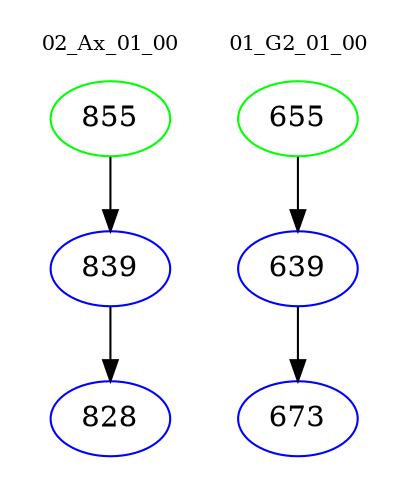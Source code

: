 digraph{
subgraph cluster_0 {
color = white
label = "02_Ax_01_00";
fontsize=10;
T0_855 [label="855", color="green"]
T0_855 -> T0_839 [color="black"]
T0_839 [label="839", color="blue"]
T0_839 -> T0_828 [color="black"]
T0_828 [label="828", color="blue"]
}
subgraph cluster_1 {
color = white
label = "01_G2_01_00";
fontsize=10;
T1_655 [label="655", color="green"]
T1_655 -> T1_639 [color="black"]
T1_639 [label="639", color="blue"]
T1_639 -> T1_673 [color="black"]
T1_673 [label="673", color="blue"]
}
}

